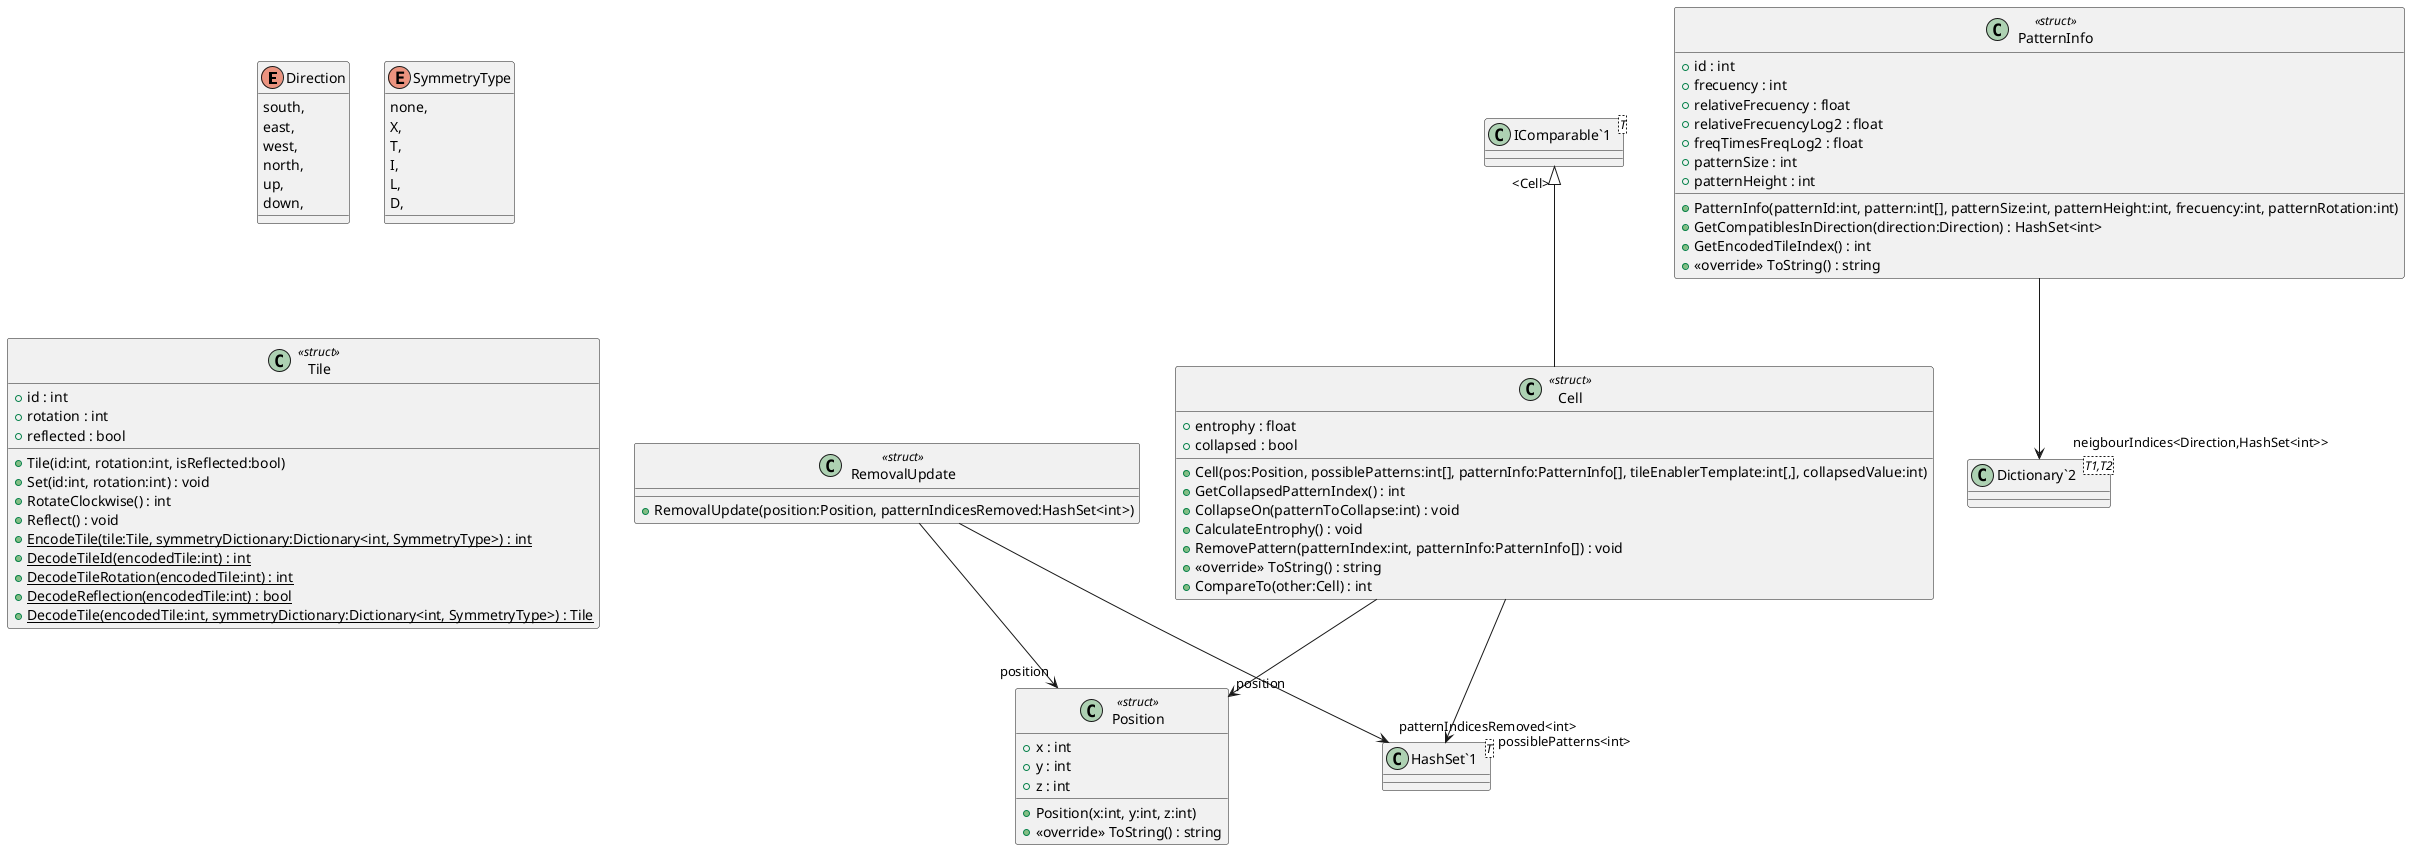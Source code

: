 @startuml
enum Direction {
    south,
    east,
    west,
    north,
    up,
    down,
}
enum SymmetryType {
    none,
    X,
    T,
    I,
    L,
    D,
}
class Tile <<struct>> {
    + id : int
    + rotation : int
    + reflected : bool
    + Tile(id:int, rotation:int, isReflected:bool)
    + Set(id:int, rotation:int) : void
    + RotateClockwise() : int
    + Reflect() : void
    + {static} EncodeTile(tile:Tile, symmetryDictionary:Dictionary<int, SymmetryType>) : int
    + {static} DecodeTileId(encodedTile:int) : int
    + {static} DecodeTileRotation(encodedTile:int) : int
    + {static} DecodeReflection(encodedTile:int) : bool
    + {static} DecodeTile(encodedTile:int, symmetryDictionary:Dictionary<int, SymmetryType>) : Tile
}
class Position <<struct>> {
    + x : int
    + y : int
    + z : int
    + Position(x:int, y:int, z:int)
    + <<override>> ToString() : string
}
class RemovalUpdate <<struct>> {
    + RemovalUpdate(position:Position, patternIndicesRemoved:HashSet<int>)
}
class Cell <<struct>> {
    + entrophy : float
    + collapsed : bool
    + Cell(pos:Position, possiblePatterns:int[], patternInfo:PatternInfo[], tileEnablerTemplate:int[,], collapsedValue:int)
    + GetCollapsedPatternIndex() : int
    + CollapseOn(patternToCollapse:int) : void
    + CalculateEntrophy() : void
    + RemovePattern(patternIndex:int, patternInfo:PatternInfo[]) : void
    + <<override>> ToString() : string
    + CompareTo(other:Cell) : int
}
class PatternInfo <<struct>> {
    + id : int
    + frecuency : int
    + relativeFrecuency : float
    + relativeFrecuencyLog2 : float
    + freqTimesFreqLog2 : float
    + patternSize : int
    + patternHeight : int
    + PatternInfo(patternId:int, pattern:int[], patternSize:int, patternHeight:int, frecuency:int, patternRotation:int)
    + GetCompatiblesInDirection(direction:Direction) : HashSet<int>
    + GetEncodedTileIndex() : int
    + <<override>> ToString() : string
}
class "HashSet`1"<T> {
}
class "IComparable`1"<T> {
}
class "Dictionary`2"<T1,T2> {
}
RemovalUpdate --> "patternIndicesRemoved<int>" "HashSet`1"
RemovalUpdate --> "position" Position
"IComparable`1" "<Cell>" <|-- Cell
Cell --> "position" Position
Cell --> "possiblePatterns<int>" "HashSet`1"
PatternInfo --> "neigbourIndices<Direction,HashSet<int>>" "Dictionary`2"
@enduml

